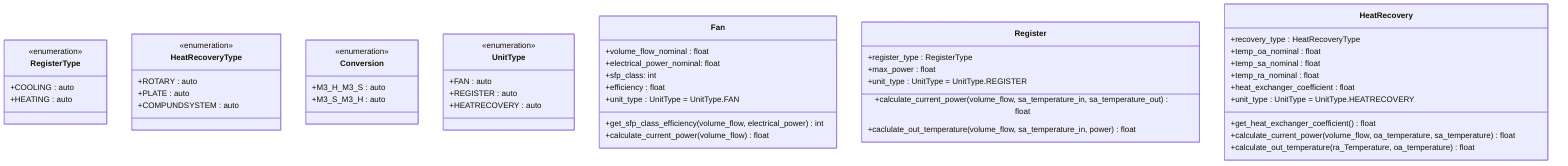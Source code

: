 ﻿classDiagram
    class RegisterType{
        <<enumeration>>
        +COOLING : auto
        +HEATING : auto
    }

    class HeatRecoveryType{
        <<enumeration>>
        +ROTARY : auto
        +PLATE : auto
        +COMPUNDSYSTEM : auto
    }

    class Conversion{
        <<enumeration>>
        +M3_H_M3_S : auto
        +M3_S_M3_H : auto
    }
    class UnitType{
        <<enumeration>>
        +FAN : auto
        +REGISTER : auto
        +HEATRECOVERY : auto
    }
    
    class Fan{
        +volume_flow_nominal : float
        +electrical_power_nominal: float
        +sfp_class: int
        +efficiency : float
        +unit_type : UnitType = UnitType.FAN
        +get_sfp_class_efficiency(volume_flow, electrical_power) int
        +calculate_current_power(volume_flow) float
    }

    class Register{
        +register_type : RegisterType
        +max_power : float
        +unit_type : UnitType = UnitType.REGISTER
        +calculate_current_power(volume_flow, sa_temperature_in, sa_temperature_out) float
        +caclulate_out_temperature(volume_flow, sa_temperature_in, power) float
    }

    class HeatRecovery{
        +recovery_type : HeatRecoveryType
        +temp_oa_nominal : float
        +temp_sa_nominal : float
        +temp_ra_nominal : float
        +heat_exchanger_coefficient : float
        +unit_type : UnitType = UnitType.HEATRECOVERY
        +get_heat_exchanger_coefficient() float
        +calculate_current_power(volume_flow, oa_temperature, sa_temperature) float
        +calculate_out_temperature(ra_Temperature, oa_temperature) float
    }